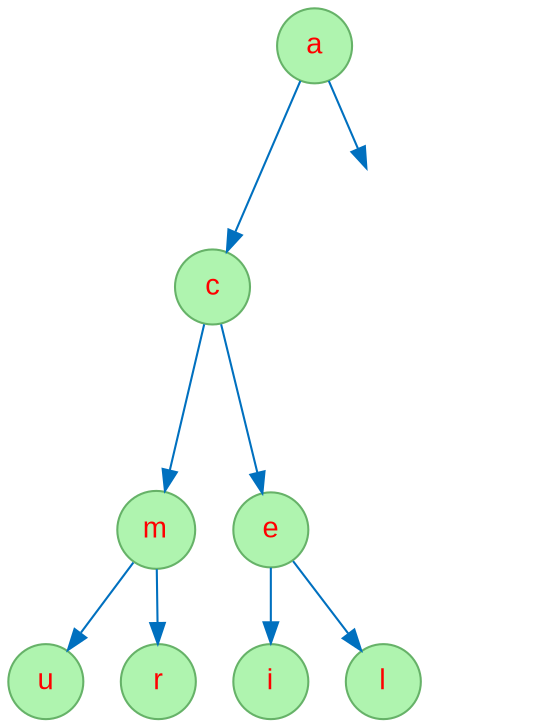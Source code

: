 digraph "Seq-murciela" {
node [fontname="Arial", fontcolor=red, shape=circle, style=filled, color="#66B268", fillcolor="#AFF4AF" ];
edge [color = "#0070BF"];
1368884364 [label="a"];
1368884364 -> 835648992;
835648992 [label="c"];
835648992 -> 935044096;
935044096 [label="m"];
935044096 -> 443308702;
443308702 [label="u"];
935044096 -> 396180261;
396180261 [label="r"];
835648992 -> 1134517053;
1134517053 [label="e"];
1134517053 -> 939047783;
939047783 [label="i"];
1134517053 -> 492228202;
492228202 [label="l"];
l1368884364 [style=invis];
1368884364 -> l1368884364;
}
